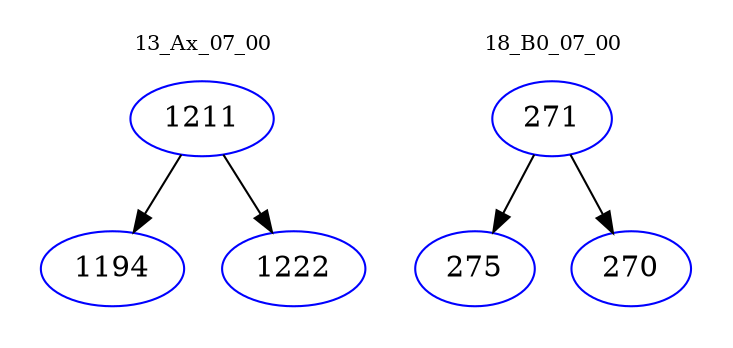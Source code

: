 digraph{
subgraph cluster_0 {
color = white
label = "13_Ax_07_00";
fontsize=10;
T0_1211 [label="1211", color="blue"]
T0_1211 -> T0_1194 [color="black"]
T0_1194 [label="1194", color="blue"]
T0_1211 -> T0_1222 [color="black"]
T0_1222 [label="1222", color="blue"]
}
subgraph cluster_1 {
color = white
label = "18_B0_07_00";
fontsize=10;
T1_271 [label="271", color="blue"]
T1_271 -> T1_275 [color="black"]
T1_275 [label="275", color="blue"]
T1_271 -> T1_270 [color="black"]
T1_270 [label="270", color="blue"]
}
}
